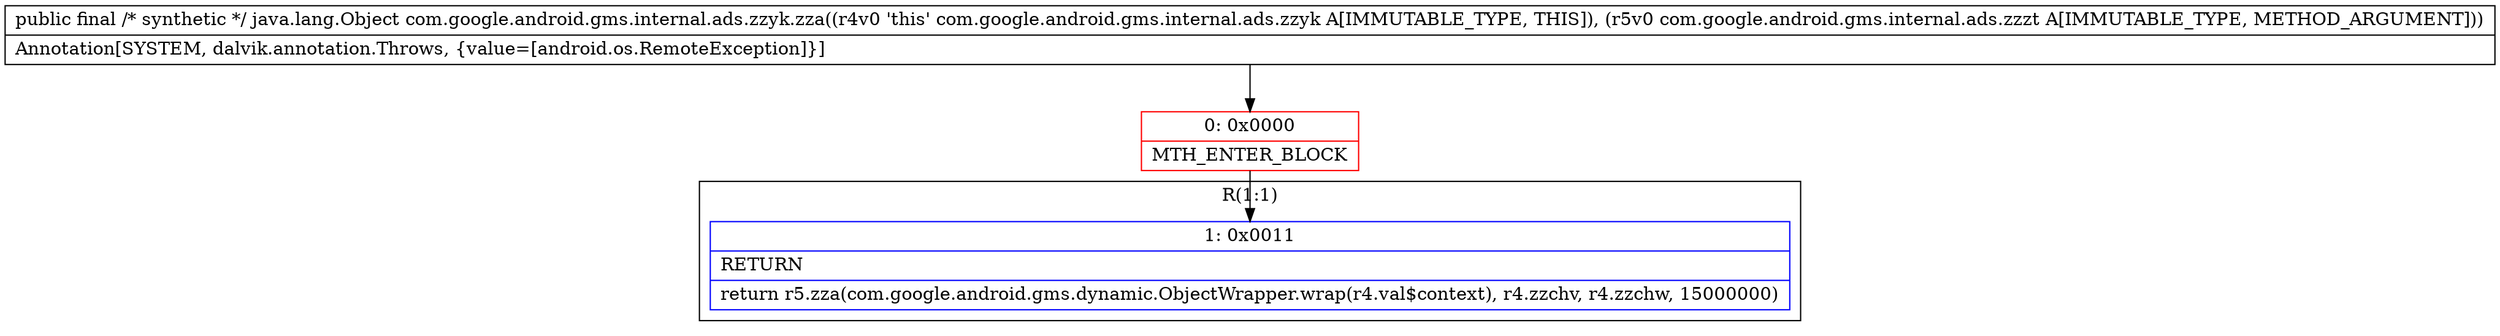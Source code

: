 digraph "CFG forcom.google.android.gms.internal.ads.zzyk.zza(Lcom\/google\/android\/gms\/internal\/ads\/zzzt;)Ljava\/lang\/Object;" {
subgraph cluster_Region_1083328128 {
label = "R(1:1)";
node [shape=record,color=blue];
Node_1 [shape=record,label="{1\:\ 0x0011|RETURN\l|return r5.zza(com.google.android.gms.dynamic.ObjectWrapper.wrap(r4.val$context), r4.zzchv, r4.zzchw, 15000000)\l}"];
}
Node_0 [shape=record,color=red,label="{0\:\ 0x0000|MTH_ENTER_BLOCK\l}"];
MethodNode[shape=record,label="{public final \/* synthetic *\/ java.lang.Object com.google.android.gms.internal.ads.zzyk.zza((r4v0 'this' com.google.android.gms.internal.ads.zzyk A[IMMUTABLE_TYPE, THIS]), (r5v0 com.google.android.gms.internal.ads.zzzt A[IMMUTABLE_TYPE, METHOD_ARGUMENT]))  | Annotation[SYSTEM, dalvik.annotation.Throws, \{value=[android.os.RemoteException]\}]\l}"];
MethodNode -> Node_0;
Node_0 -> Node_1;
}

